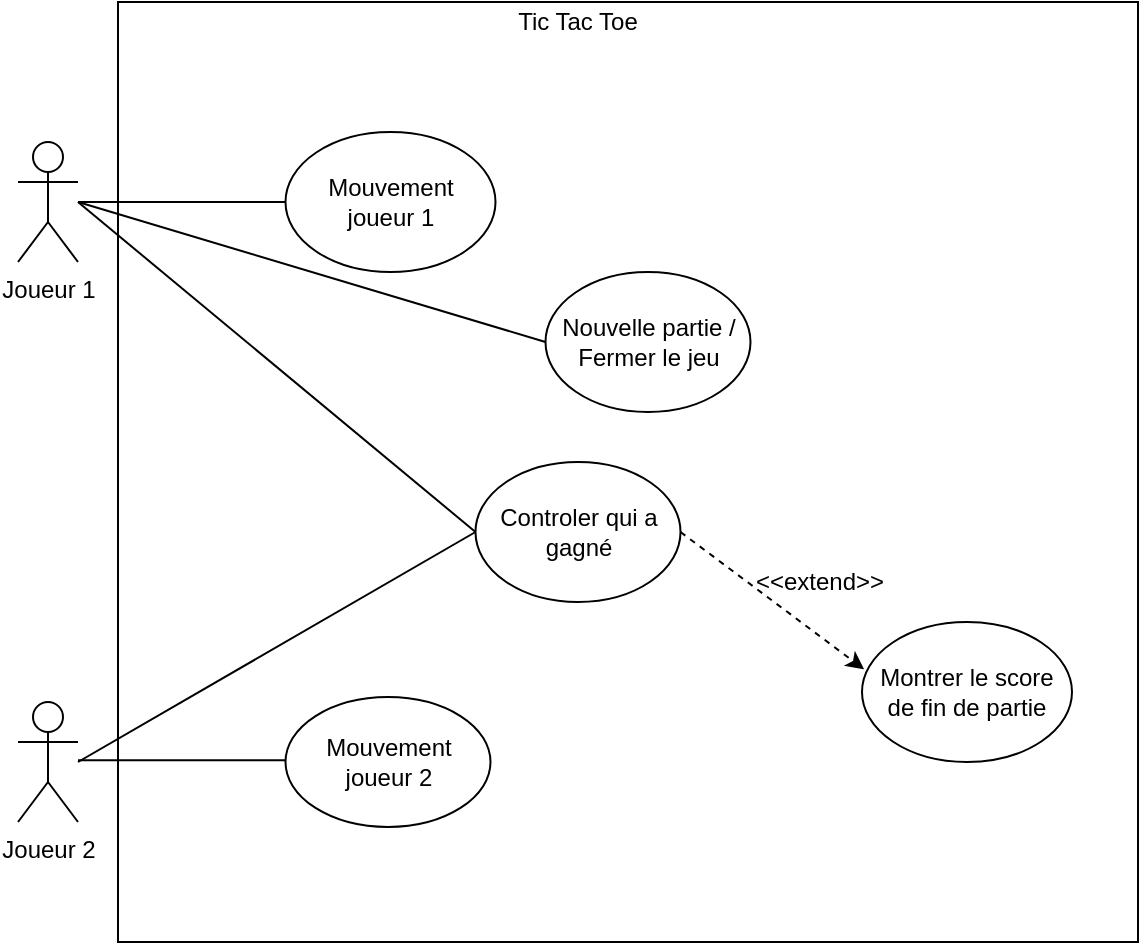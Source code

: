 <mxfile version="14.6.13" type="device"><diagram id="dQiQATwkhpx4UtBiuZqG" name="Page-1"><mxGraphModel dx="617" dy="678" grid="1" gridSize="10" guides="1" tooltips="1" connect="1" arrows="1" fold="1" page="1" pageScale="1" pageWidth="1169" pageHeight="827" math="0" shadow="0"><root><mxCell id="0"/><mxCell id="1" parent="0"/><mxCell id="IcUzjIno4EFzuwZpY44t-1" value="Joueur 1" style="shape=umlActor;verticalLabelPosition=bottom;verticalAlign=top;html=1;" vertex="1" parent="1"><mxGeometry x="110" y="340" width="30" height="60" as="geometry"/></mxCell><mxCell id="IcUzjIno4EFzuwZpY44t-2" value="Joueur 2" style="shape=umlActor;verticalLabelPosition=bottom;verticalAlign=top;html=1;" vertex="1" parent="1"><mxGeometry x="110" y="620" width="30" height="60" as="geometry"/></mxCell><mxCell id="IcUzjIno4EFzuwZpY44t-3" value="" style="rounded=0;whiteSpace=wrap;html=1;" vertex="1" parent="1"><mxGeometry x="160" y="270" width="510" height="470" as="geometry"/></mxCell><mxCell id="IcUzjIno4EFzuwZpY44t-4" value="Tic Tac Toe" style="text;html=1;strokeColor=none;fillColor=none;align=center;verticalAlign=middle;whiteSpace=wrap;rounded=0;" vertex="1" parent="1"><mxGeometry x="355" y="270" width="70" height="20" as="geometry"/></mxCell><mxCell id="IcUzjIno4EFzuwZpY44t-5" value="Mouvement&lt;br&gt;joueur 1" style="ellipse;whiteSpace=wrap;html=1;" vertex="1" parent="1"><mxGeometry x="243.75" y="335" width="105" height="70" as="geometry"/></mxCell><mxCell id="IcUzjIno4EFzuwZpY44t-6" value="&lt;span&gt;Mouvement&lt;br&gt;joueur 2&lt;/span&gt;" style="ellipse;whiteSpace=wrap;html=1;" vertex="1" parent="1"><mxGeometry x="243.75" y="617.5" width="102.5" height="65" as="geometry"/></mxCell><mxCell id="IcUzjIno4EFzuwZpY44t-8" value="Controler qui a gagné" style="ellipse;whiteSpace=wrap;html=1;" vertex="1" parent="1"><mxGeometry x="338.75" y="500" width="102.5" height="70" as="geometry"/></mxCell><mxCell id="IcUzjIno4EFzuwZpY44t-9" value="Nouvelle partie / Fermer le jeu" style="ellipse;whiteSpace=wrap;html=1;" vertex="1" parent="1"><mxGeometry x="373.75" y="405" width="102.5" height="70" as="geometry"/></mxCell><mxCell id="IcUzjIno4EFzuwZpY44t-10" value="Montrer le score de fin de partie" style="ellipse;whiteSpace=wrap;html=1;" vertex="1" parent="1"><mxGeometry x="532" y="580" width="105" height="70" as="geometry"/></mxCell><mxCell id="IcUzjIno4EFzuwZpY44t-12" value="" style="endArrow=none;html=1;entryX=0;entryY=0.5;entryDx=0;entryDy=0;" edge="1" parent="1" source="IcUzjIno4EFzuwZpY44t-1" target="IcUzjIno4EFzuwZpY44t-5"><mxGeometry width="50" height="50" relative="1" as="geometry"><mxPoint x="210" y="410" as="sourcePoint"/><mxPoint x="260" y="360" as="targetPoint"/></mxGeometry></mxCell><mxCell id="IcUzjIno4EFzuwZpY44t-14" value="" style="endArrow=none;html=1;entryX=0;entryY=0.5;entryDx=0;entryDy=0;" edge="1" parent="1"><mxGeometry width="50" height="50" relative="1" as="geometry"><mxPoint x="140" y="649.17" as="sourcePoint"/><mxPoint x="243.75" y="649.17" as="targetPoint"/></mxGeometry></mxCell><mxCell id="IcUzjIno4EFzuwZpY44t-15" value="" style="endArrow=none;html=1;entryX=0;entryY=0.5;entryDx=0;entryDy=0;" edge="1" parent="1" target="IcUzjIno4EFzuwZpY44t-9"><mxGeometry width="50" height="50" relative="1" as="geometry"><mxPoint x="140" y="370" as="sourcePoint"/><mxPoint x="320" y="480" as="targetPoint"/></mxGeometry></mxCell><mxCell id="IcUzjIno4EFzuwZpY44t-16" value="" style="endArrow=none;html=1;entryX=0;entryY=0.5;entryDx=0;entryDy=0;" edge="1" parent="1" target="IcUzjIno4EFzuwZpY44t-8"><mxGeometry width="50" height="50" relative="1" as="geometry"><mxPoint x="140" y="370" as="sourcePoint"/><mxPoint x="348.75" y="530" as="targetPoint"/></mxGeometry></mxCell><mxCell id="IcUzjIno4EFzuwZpY44t-17" value="" style="endArrow=none;html=1;entryX=0;entryY=0.5;entryDx=0;entryDy=0;" edge="1" parent="1" target="IcUzjIno4EFzuwZpY44t-8"><mxGeometry width="50" height="50" relative="1" as="geometry"><mxPoint x="140" y="650" as="sourcePoint"/><mxPoint x="260" y="540" as="targetPoint"/></mxGeometry></mxCell><mxCell id="IcUzjIno4EFzuwZpY44t-18" value="" style="endArrow=classic;html=1;exitX=1;exitY=0.5;exitDx=0;exitDy=0;entryX=0.01;entryY=0.338;entryDx=0;entryDy=0;entryPerimeter=0;dashed=1;" edge="1" parent="1" source="IcUzjIno4EFzuwZpY44t-8" target="IcUzjIno4EFzuwZpY44t-10"><mxGeometry width="50" height="50" relative="1" as="geometry"><mxPoint x="400" y="660" as="sourcePoint"/><mxPoint x="450" y="610" as="targetPoint"/></mxGeometry></mxCell><mxCell id="IcUzjIno4EFzuwZpY44t-21" value="&amp;lt;&amp;lt;extend&amp;gt;&amp;gt;" style="text;html=1;strokeColor=none;fillColor=none;align=center;verticalAlign=middle;whiteSpace=wrap;rounded=0;" vertex="1" parent="1"><mxGeometry x="476.25" y="550" width="70" height="20" as="geometry"/></mxCell></root></mxGraphModel></diagram></mxfile>